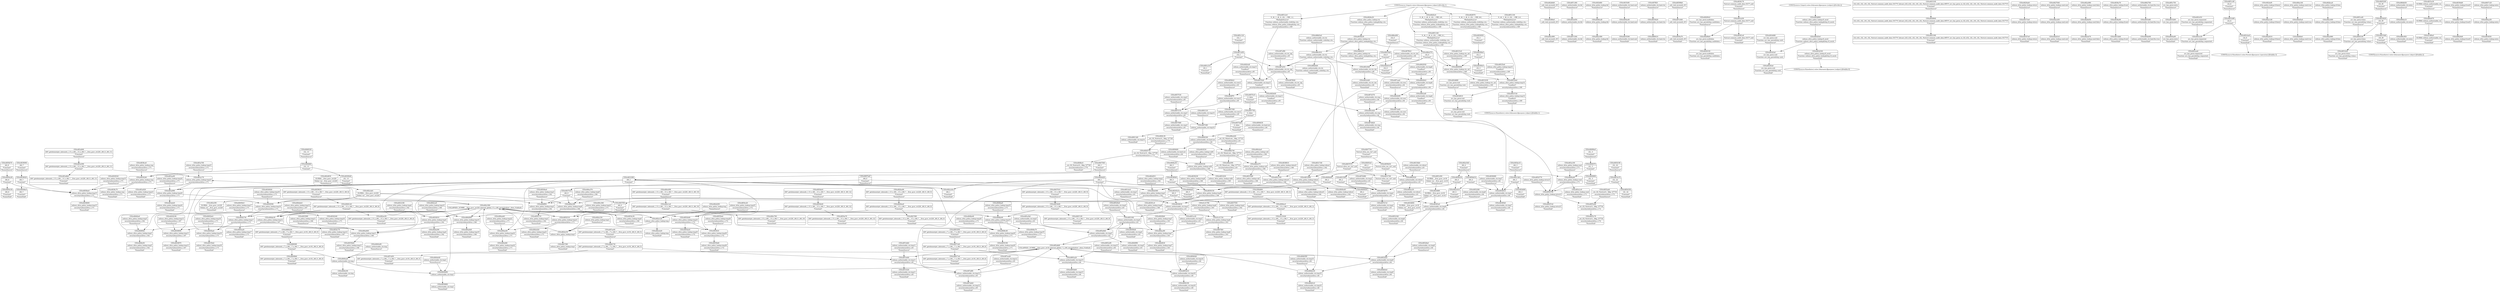 digraph {
	CE0x483a590 [shape=record,shape=Mrecord,label="{CE0x483a590|i64*_getelementptr_inbounds_(_13_x_i64_,_13_x_i64_*___llvm_gcov_ctr220,_i64_0,_i64_11)|*Constant*}"]
	CE0x485c420 [shape=record,shape=Mrecord,label="{CE0x485c420|selinux_authorizable_ctx:cmp|security/selinux/xfrm.c,64}"]
	CE0x482f4b0 [shape=record,shape=Mrecord,label="{CE0x482f4b0|selinux_xfrm_policy_lookup:tmp7|security/selinux/xfrm.c,163|*SummSource*}"]
	CE0x484c360 [shape=record,shape=Mrecord,label="{CE0x484c360|selinux_xfrm_policy_lookup:tmp21|security/selinux/xfrm.c,171|*SummSource*}"]
	CE0x483b5d0 [shape=record,shape=Mrecord,label="{CE0x483b5d0|selinux_xfrm_policy_lookup:tmp16|security/selinux/xfrm.c,171|*SummSink*}"]
	CE0x483d610 [shape=record,shape=Mrecord,label="{CE0x483d610|avc_has_perm:tsid|Function::avc_has_perm&Arg::tsid::}"]
	CE0x487e440 [shape=record,shape=Mrecord,label="{CE0x487e440|selinux_authorizable_ctx:tmp11|security/selinux/xfrm.c,65}"]
	CE0x482c890 [shape=record,shape=Mrecord,label="{CE0x482c890|_call_void_mcount()_#3|*SummSink*}"]
	CE0x4842ce0 [shape=record,shape=Mrecord,label="{CE0x4842ce0|selinux_xfrm_policy_lookup:tmp10|security/selinux/xfrm.c,166|*SummSource*}"]
	CE0x484eeb0 [shape=record,shape=Mrecord,label="{CE0x484eeb0|selinux_xfrm_policy_lookup:tmp22|security/selinux/xfrm.c,171|*SummSource*}"]
	CE0x482e330 [shape=record,shape=Mrecord,label="{CE0x482e330|selinux_xfrm_policy_lookup:tmp1|*SummSource*}"]
	CE0x48359f0 [shape=record,shape=Mrecord,label="{CE0x48359f0|selinux_xfrm_policy_lookup:tmp11|security/selinux/xfrm.c,166|*SummSource*}"]
	CE0x4849450 [shape=record,shape=Mrecord,label="{CE0x4849450|i64_2|*Constant*|*SummSink*}"]
	CE0x483a840 [shape=record,shape=Mrecord,label="{CE0x483a840|i64*_getelementptr_inbounds_(_13_x_i64_,_13_x_i64_*___llvm_gcov_ctr220,_i64_0,_i64_11)|*Constant*|*SummSource*}"]
	CE0x48508c0 [shape=record,shape=Mrecord,label="{CE0x48508c0|i64_7|*Constant*|*SummSink*}"]
	CE0x487c360 [shape=record,shape=Mrecord,label="{CE0x487c360|selinux_authorizable_ctx:bb|*SummSource*}"]
	CE0x482f630 [shape=record,shape=Mrecord,label="{CE0x482f630|selinux_xfrm_policy_lookup:tmp7|security/selinux/xfrm.c,163|*SummSink*}"]
	CE0x48309c0 [shape=record,shape=Mrecord,label="{CE0x48309c0|i32_3|*Constant*|*SummSink*}"]
	CE0x483b170 [shape=record,shape=Mrecord,label="{CE0x483b170|selinux_xfrm_policy_lookup:tmp12|security/selinux/xfrm.c,167|*SummSink*}"]
	CE0x482c990 [shape=record,shape=Mrecord,label="{CE0x482c990|selinux_xfrm_policy_lookup:bb|*SummSink*}"]
	CE0x4836520 [shape=record,shape=Mrecord,label="{CE0x4836520|selinux_xfrm_policy_lookup:tmp15|security/selinux/xfrm.c,171|*SummSource*}"]
	CE0x4826750 [shape=record,shape=Mrecord,label="{CE0x4826750|_ret_i32_%retval.0,_!dbg_!27728|security/selinux/avc.c,775}"]
	CE0x4857df0 [shape=record,shape=Mrecord,label="{CE0x4857df0|selinux_authorizable_ctx:tmp14}"]
	CE0x48317d0 [shape=record,shape=Mrecord,label="{CE0x48317d0|selinux_xfrm_policy_lookup:tobool|security/selinux/xfrm.c,162|*SummSource*}"]
	CE0x48524e0 [shape=record,shape=Mrecord,label="{CE0x48524e0|selinux_authorizable_ctx:tmp9|security/selinux/xfrm.c,64}"]
	CE0x4854c20 [shape=record,shape=Mrecord,label="{CE0x4854c20|selinux_xfrm_policy_lookup:tmp25|security/selinux/xfrm.c,172|*SummSource*}"]
	CE0x487ef10 [shape=record,shape=Mrecord,label="{CE0x487ef10|selinux_authorizable_ctx:ctx_alg|security/selinux/xfrm.c,65}"]
	CE0x4847750 [shape=record,shape=Mrecord,label="{CE0x4847750|%struct.xfrm_sec_ctx*_null|*Constant*|*SummSource*}"]
	CE0x484cbe0 [shape=record,shape=Mrecord,label="{CE0x484cbe0|selinux_xfrm_policy_lookup:call|security/selinux/xfrm.c,166|*SummSource*}"]
	CE0x487c540 [shape=record,shape=Mrecord,label="{CE0x487c540|selinux_authorizable_ctx:bb|*SummSink*}"]
	CE0x484c1e0 [shape=record,shape=Mrecord,label="{CE0x484c1e0|i64*_getelementptr_inbounds_(_13_x_i64_,_13_x_i64_*___llvm_gcov_ctr220,_i64_0,_i64_10)|*Constant*}"]
	CE0x4849890 [shape=record,shape=Mrecord,label="{CE0x4849890|i32_-3|*Constant*|*SummSink*}"]
	CE0x48354f0 [shape=record,shape=Mrecord,label="{CE0x48354f0|selinux_authorizable_ctx:land.end|*SummSource*}"]
	CE0x4849a40 [shape=record,shape=Mrecord,label="{CE0x4849a40|selinux_xfrm_policy_lookup:cond|security/selinux/xfrm.c,171}"]
	CE0x48391c0 [shape=record,shape=Mrecord,label="{CE0x48391c0|selinux_xfrm_policy_lookup:tmp8|security/selinux/xfrm.c,166|*SummSink*}"]
	CE0x487e520 [shape=record,shape=Mrecord,label="{CE0x487e520|selinux_authorizable_ctx:tmp11|security/selinux/xfrm.c,65|*SummSink*}"]
	CE0x48383a0 [shape=record,shape=Mrecord,label="{CE0x48383a0|selinux_authorizable_ctx:tmp8|security/selinux/xfrm.c,64}"]
	CE0x4844d90 [shape=record,shape=Mrecord,label="{CE0x4844d90|selinux_authorizable_ctx:tmp1}"]
	CE0x482e540 [shape=record,shape=Mrecord,label="{CE0x482e540|i64_4|*Constant*|*SummSource*}"]
	CE0x486a500 [shape=record,shape=Mrecord,label="{CE0x486a500|_ret_i32_%land.ext,_!dbg_!27723|security/selinux/xfrm.c,63|*SummSink*}"]
	CE0x4880010 [shape=record,shape=Mrecord,label="{CE0x4880010|selinux_authorizable_ctx:land.rhs|*SummSink*}"]
	CE0x48599b0 [shape=record,shape=Mrecord,label="{CE0x48599b0|_call_void_mcount()_#3|*SummSource*}"]
	CE0x4850190 [shape=record,shape=Mrecord,label="{CE0x4850190|selinux_xfrm_policy_lookup:tmp20|security/selinux/xfrm.c,171|*SummSink*}"]
	CE0x4859330 [shape=record,shape=Mrecord,label="{CE0x4859330|selinux_xfrm_policy_lookup:call4|security/selinux/xfrm.c,169}"]
	CE0x486b5a0 [shape=record,shape=Mrecord,label="{CE0x486b5a0|selinux_authorizable_ctx:ctx|Function::selinux_authorizable_ctx&Arg::ctx::|*SummSource*}"]
	CE0x4851e30 [shape=record,shape=Mrecord,label="{CE0x4851e30|selinux_authorizable_ctx:tmp3|security/selinux/xfrm.c,63|*SummSink*}"]
	CE0x48361e0 [shape=record,shape=Mrecord,label="{CE0x48361e0|%struct.common_audit_data.1017*_null|*Constant*|*SummSink*}"]
	CE0x487af20 [shape=record,shape=Mrecord,label="{CE0x487af20|i64*_getelementptr_inbounds_(_7_x_i64_,_7_x_i64_*___llvm_gcov_ctr16,_i64_0,_i64_5)|*Constant*|*SummSink*}"]
	CE0x483d330 [shape=record,shape=Mrecord,label="{CE0x483d330|selinux_xfrm_policy_lookup:fl_secid|Function::selinux_xfrm_policy_lookup&Arg::fl_secid::|*SummSink*}"]
	CE0x48408b0 [shape=record,shape=Mrecord,label="{CE0x48408b0|i64*_getelementptr_inbounds_(_7_x_i64_,_7_x_i64_*___llvm_gcov_ctr16,_i64_0,_i64_0)|*Constant*|*SummSink*}"]
	CE0x482c560 [shape=record,shape=Mrecord,label="{CE0x482c560|COLLAPSED:_GCMRE___llvm_gcov_ctr220_internal_global_13_x_i64_zeroinitializer:_elem_0:default:}"]
	CE0x484fbc0 [shape=record,shape=Mrecord,label="{CE0x484fbc0|_ret_i32_%retval.0,_!dbg_!27728|security/selinux/avc.c,775|*SummSink*}"]
	CE0x48331f0 [shape=record,shape=Mrecord,label="{CE0x48331f0|i32_(i32,_i32,_i16,_i32,_%struct.common_audit_data.1017*)*_bitcast_(i32_(i32,_i32,_i16,_i32,_%struct.common_audit_data.495*)*_avc_has_perm_to_i32_(i32,_i32,_i16,_i32,_%struct.common_audit_data.1017*)*)|*Constant*|*SummSource*}"]
	CE0x482cb20 [shape=record,shape=Mrecord,label="{CE0x482cb20|selinux_xfrm_policy_lookup:tmp|*SummSink*}"]
	CE0x483e450 [shape=record,shape=Mrecord,label="{CE0x483e450|selinux_authorizable_ctx:bb}"]
	CE0x484fa50 [shape=record,shape=Mrecord,label="{CE0x484fa50|selinux_xfrm_policy_lookup:tmp5|security/selinux/xfrm.c,162|*SummSink*}"]
	CE0x48373e0 [shape=record,shape=Mrecord,label="{CE0x48373e0|selinux_xfrm_policy_lookup:return}"]
	CE0x487f040 [shape=record,shape=Mrecord,label="{CE0x487f040|selinux_authorizable_ctx:ctx_alg|security/selinux/xfrm.c,65|*SummSink*}"]
	CE0x4891310 [shape=record,shape=Mrecord,label="{CE0x4891310|selinux_authorizable_ctx:tmp14|*SummSource*}"]
	CE0x4831630 [shape=record,shape=Mrecord,label="{CE0x4831630|selinux_xfrm_policy_lookup:ctx_sid|security/selinux/xfrm.c,169|*SummSink*}"]
	CE0x48315c0 [shape=record,shape=Mrecord,label="{CE0x48315c0|selinux_xfrm_policy_lookup:ctx_sid|security/selinux/xfrm.c,169|*SummSource*}"]
	CE0x4848ae0 [shape=record,shape=Mrecord,label="{CE0x4848ae0|selinux_xfrm_policy_lookup:tmp19|security/selinux/xfrm.c,171|*SummSource*}"]
	CE0x4853b00 [shape=record,shape=Mrecord,label="{CE0x4853b00|i64*_getelementptr_inbounds_(_13_x_i64_,_13_x_i64_*___llvm_gcov_ctr220,_i64_0,_i64_9)|*Constant*}"]
	CE0x482f2c0 [shape=record,shape=Mrecord,label="{CE0x482f2c0|0:_i8,_1:_i8,_4:_i32,_:_CRE_4,8_|*MultipleSource*|Function::selinux_authorizable_ctx&Arg::ctx::|Function::selinux_xfrm_policy_lookup&Arg::ctx::|security/selinux/xfrm.c,169}"]
	CE0x4827040 [shape=record,shape=Mrecord,label="{CE0x4827040|selinux_xfrm_policy_lookup:cond.end|*SummSource*}"]
	CE0x4851dc0 [shape=record,shape=Mrecord,label="{CE0x4851dc0|selinux_authorizable_ctx:tmp3|security/selinux/xfrm.c,63|*SummSource*}"]
	"CONST[source:1(input),value:2(dynamic)][purpose:{object}][SrcIdx:1]"
	CE0x4845ba0 [shape=record,shape=Mrecord,label="{CE0x4845ba0|selinux_xfrm_policy_lookup:tmp18|security/selinux/xfrm.c,171}"]
	CE0x487b7c0 [shape=record,shape=Mrecord,label="{CE0x487b7c0|selinux_authorizable_ctx:tmp2|security/selinux/xfrm.c,63|*SummSink*}"]
	CE0x487b670 [shape=record,shape=Mrecord,label="{CE0x487b670|selinux_authorizable_ctx:tmp2|security/selinux/xfrm.c,63}"]
	CE0x4826d50 [shape=record,shape=Mrecord,label="{CE0x4826d50|selinux_xfrm_policy_lookup:cond.false}"]
	CE0x485be30 [shape=record,shape=Mrecord,label="{CE0x485be30|i64_4|*Constant*}"]
	CE0x48570f0 [shape=record,shape=Mrecord,label="{CE0x48570f0|selinux_authorizable_ctx:conv2|security/selinux/xfrm.c,65|*SummSink*}"]
	CE0x4833db0 [shape=record,shape=Mrecord,label="{CE0x4833db0|selinux_xfrm_policy_lookup:if.end|*SummSink*}"]
	CE0x484c690 [shape=record,shape=Mrecord,label="{CE0x484c690|i64*_getelementptr_inbounds_(_13_x_i64_,_13_x_i64_*___llvm_gcov_ctr220,_i64_0,_i64_10)|*Constant*|*SummSource*}"]
	CE0x4848320 [shape=record,shape=Mrecord,label="{CE0x4848320|i32_-13|*Constant*|*SummSource*}"]
	CE0x483a100 [shape=record,shape=Mrecord,label="{CE0x483a100|selinux_xfrm_policy_lookup:cond|security/selinux/xfrm.c,171|*SummSource*}"]
	CE0x484a6d0 [shape=record,shape=Mrecord,label="{CE0x484a6d0|selinux_xfrm_policy_lookup:tmp10|security/selinux/xfrm.c,166|*SummSink*}"]
	CE0x48528a0 [shape=record,shape=Mrecord,label="{CE0x48528a0|selinux_authorizable_ctx:tmp9|security/selinux/xfrm.c,64|*SummSource*}"]
	CE0x4853e70 [shape=record,shape=Mrecord,label="{CE0x4853e70|i32_-22|*Constant*}"]
	CE0x4894300 [shape=record,shape=Mrecord,label="{CE0x4894300|selinux_authorizable_ctx:land.ext|security/selinux/xfrm.c,64}"]
	CE0x4831840 [shape=record,shape=Mrecord,label="{CE0x4831840|selinux_xfrm_policy_lookup:tobool|security/selinux/xfrm.c,162}"]
	CE0x4852280 [shape=record,shape=Mrecord,label="{CE0x4852280|selinux_authorizable_ctx:tmp8|security/selinux/xfrm.c,64|*SummSource*}"]
	CE0x4834910 [shape=record,shape=Mrecord,label="{CE0x4834910|selinux_xfrm_policy_lookup:tmp4|security/selinux/xfrm.c,162}"]
	CE0x4855df0 [shape=record,shape=Mrecord,label="{CE0x4855df0|selinux_authorizable_ctx:land.lhs.true}"]
	CE0x4846cd0 [shape=record,shape=Mrecord,label="{CE0x4846cd0|selinux_xfrm_policy_lookup:bb}"]
	CE0x4845dc0 [shape=record,shape=Mrecord,label="{CE0x4845dc0|selinux_xfrm_policy_lookup:tmp18|security/selinux/xfrm.c,171|*SummSource*}"]
	CE0x4844a60 [shape=record,shape=Mrecord,label="{CE0x4844a60|avc_has_perm:entry|*SummSink*}"]
	CE0x4893a90 [shape=record,shape=Mrecord,label="{CE0x4893a90|selinux_authorizable_ctx:tmp15|security/selinux/xfrm.c,64|*SummSource*}"]
	CE0x4836590 [shape=record,shape=Mrecord,label="{CE0x4836590|selinux_xfrm_policy_lookup:tmp16|security/selinux/xfrm.c,171}"]
	CE0x48946f0 [shape=record,shape=Mrecord,label="{CE0x48946f0|selinux_authorizable_ctx:land.ext|security/selinux/xfrm.c,64|*SummSink*}"]
	CE0x482b510 [shape=record,shape=Mrecord,label="{CE0x482b510|i32_0|*Constant*|*SummSink*}"]
	CE0x4894630 [shape=record,shape=Mrecord,label="{CE0x4894630|selinux_authorizable_ctx:land.ext|security/selinux/xfrm.c,64|*SummSource*}"]
	CE0x486c910 [shape=record,shape=Mrecord,label="{CE0x486c910|selinux_authorizable_ctx:ctx|Function::selinux_authorizable_ctx&Arg::ctx::}"]
	"CONST[source:0(mediator),value:0(static)][purpose:{operation}][SnkIdx:3]"
	CE0x4844e00 [shape=record,shape=Mrecord,label="{CE0x4844e00|selinux_authorizable_ctx:tmp1|*SummSource*}"]
	CE0x4857530 [shape=record,shape=Mrecord,label="{CE0x4857530|selinux_authorizable_ctx:cmp3|security/selinux/xfrm.c,65|*SummSource*}"]
	CE0x484a300 [shape=record,shape=Mrecord,label="{CE0x484a300|selinux_xfrm_policy_lookup:tmp9|security/selinux/xfrm.c,166}"]
	CE0x484cb70 [shape=record,shape=Mrecord,label="{CE0x484cb70|selinux_xfrm_policy_lookup:call|security/selinux/xfrm.c,166}"]
	CE0x4844c90 [shape=record,shape=Mrecord,label="{CE0x4844c90|selinux_authorizable_ctx:tmp|*SummSink*}"]
	CE0x482e1d0 [shape=record,shape=Mrecord,label="{CE0x482e1d0|selinux_xfrm_policy_lookup:if.then2}"]
	CE0x4857270 [shape=record,shape=Mrecord,label="{CE0x4857270|selinux_authorizable_ctx:cmp3|security/selinux/xfrm.c,65}"]
	CE0x4826e30 [shape=record,shape=Mrecord,label="{CE0x4826e30|selinux_xfrm_policy_lookup:ctx|Function::selinux_xfrm_policy_lookup&Arg::ctx::|*SummSource*}"]
	CE0x487e8f0 [shape=record,shape=Mrecord,label="{CE0x487e8f0|selinux_authorizable_ctx:tmp12|security/selinux/xfrm.c,65}"]
	CE0x486a420 [shape=record,shape=Mrecord,label="{CE0x486a420|_ret_i32_%land.ext,_!dbg_!27723|security/selinux/xfrm.c,63|*SummSource*}"]
	CE0x482d200 [shape=record,shape=Mrecord,label="{CE0x482d200|selinux_xfrm_policy_lookup:tmp|*SummSource*}"]
	CE0x4847c50 [shape=record,shape=Mrecord,label="{CE0x4847c50|i64*_getelementptr_inbounds_(_13_x_i64_,_13_x_i64_*___llvm_gcov_ctr220,_i64_0,_i64_9)|*Constant*|*SummSink*}"]
	CE0x482c610 [shape=record,shape=Mrecord,label="{CE0x482c610|i64_4|*Constant*|*SummSink*}"]
	CE0x485d800 [shape=record,shape=Mrecord,label="{CE0x485d800|selinux_xfrm_policy_lookup:fl_secid|Function::selinux_xfrm_policy_lookup&Arg::fl_secid::|*SummSource*}"]
	CE0x4859890 [shape=record,shape=Mrecord,label="{CE0x4859890|selinux_authorizable_ctx:tmp1|*SummSink*}"]
	CE0x4831090 [shape=record,shape=Mrecord,label="{CE0x4831090|i64_1|*Constant*}"]
	CE0x48539a0 [shape=record,shape=Mrecord,label="{CE0x48539a0|selinux_xfrm_policy_lookup:tmp18|security/selinux/xfrm.c,171|*SummSink*}"]
	CE0x483a990 [shape=record,shape=Mrecord,label="{CE0x483a990|selinux_xfrm_policy_lookup:tmp24|security/selinux/xfrm.c,171}"]
	CE0x48357e0 [shape=record,shape=Mrecord,label="{CE0x48357e0|selinux_xfrm_policy_lookup:return|*SummSink*}"]
	CE0x4852340 [shape=record,shape=Mrecord,label="{CE0x4852340|selinux_authorizable_ctx:tmp8|security/selinux/xfrm.c,64|*SummSink*}"]
	CE0x483f640 [shape=record,shape=Mrecord,label="{CE0x483f640|i32_(i32,_i32,_i16,_i32,_%struct.common_audit_data.1017*)*_bitcast_(i32_(i32,_i32,_i16,_i32,_%struct.common_audit_data.495*)*_avc_has_perm_to_i32_(i32,_i32,_i16,_i32,_%struct.common_audit_data.1017*)*)|*Constant*}"]
	CE0x484b5c0 [shape=record,shape=Mrecord,label="{CE0x484b5c0|selinux_authorizable_ctx:tmp10|security/selinux/xfrm.c,64|*SummSink*}"]
	CE0x487d370 [shape=record,shape=Mrecord,label="{CE0x487d370|selinux_authorizable_ctx:cmp|security/selinux/xfrm.c,64|*SummSource*}"]
	"CONST[source:0(mediator),value:2(dynamic)][purpose:{subject}][SnkIdx:0]"
	CE0x4837550 [shape=record,shape=Mrecord,label="{CE0x4837550|selinux_xfrm_policy_lookup:tmp2|security/selinux/xfrm.c,162|*SummSink*}"]
	CE0x4862760 [shape=record,shape=Mrecord,label="{CE0x4862760|selinux_authorizable_ctx:land.lhs.true|*SummSource*}"]
	CE0x4859b50 [shape=record,shape=Mrecord,label="{CE0x4859b50|%struct.xfrm_sec_ctx*_null|*Constant*}"]
	CE0x487c040 [shape=record,shape=Mrecord,label="{CE0x487c040|_call_void_mcount()_#3}"]
	CE0x4855c70 [shape=record,shape=Mrecord,label="{CE0x4855c70|_ret_i32_%retval.0,_!dbg_!27734|security/selinux/xfrm.c,172|*SummSink*}"]
	CE0x4847f50 [shape=record,shape=Mrecord,label="{CE0x4847f50|i64_0|*Constant*|*SummSink*}"]
	CE0x483bf00 [shape=record,shape=Mrecord,label="{CE0x483bf00|i64_3|*Constant*|*SummSink*}"]
	CE0x4850b70 [shape=record,shape=Mrecord,label="{CE0x4850b70|i64_8|*Constant*|*SummSource*}"]
	CE0x487ef80 [shape=record,shape=Mrecord,label="{CE0x487ef80|selinux_authorizable_ctx:ctx_alg|security/selinux/xfrm.c,65|*SummSource*}"]
	CE0x4850a30 [shape=record,shape=Mrecord,label="{CE0x4850a30|i64_8|*Constant*}"]
	CE0x4851c00 [shape=record,shape=Mrecord,label="{CE0x4851c00|i32_8|*Constant*|*SummSource*}"]
	CE0x4834c50 [shape=record,shape=Mrecord,label="{CE0x4834c50|selinux_xfrm_policy_lookup:tmp9|security/selinux/xfrm.c,166|*SummSink*}"]
	CE0x4857b10 [shape=record,shape=Mrecord,label="{CE0x4857b10|i1_false|*Constant*|*SummSource*}"]
	CE0x482ee50 [shape=record,shape=Mrecord,label="{CE0x482ee50|i64*_getelementptr_inbounds_(_13_x_i64_,_13_x_i64_*___llvm_gcov_ctr220,_i64_0,_i64_6)|*Constant*|*SummSink*}"]
	CE0x48324b0 [shape=record,shape=Mrecord,label="{CE0x48324b0|avc_has_perm:tsid|Function::avc_has_perm&Arg::tsid::|*SummSink*}"]
	CE0x4891600 [shape=record,shape=Mrecord,label="{CE0x4891600|i64*_getelementptr_inbounds_(_7_x_i64_,_7_x_i64_*___llvm_gcov_ctr16,_i64_0,_i64_6)|*Constant*|*SummSource*}"]
	CE0x484a140 [shape=record,shape=Mrecord,label="{CE0x484a140|selinux_xfrm_policy_lookup:cond.true|*SummSource*}"]
	CE0x48334b0 [shape=record,shape=Mrecord,label="{CE0x48334b0|selinux_authorizable_ctx:tobool|security/selinux/xfrm.c,63|*SummSource*}"]
	CE0x48375c0 [shape=record,shape=Mrecord,label="{CE0x48375c0|i64_0|*Constant*}"]
	CE0x4838940 [shape=record,shape=Mrecord,label="{CE0x4838940|i64_5|*Constant*}"]
	CE0x4839090 [shape=record,shape=Mrecord,label="{CE0x4839090|i64_7|*Constant*|*SummSource*}"]
	CE0x48319d0 [shape=record,shape=Mrecord,label="{CE0x48319d0|selinux_xfrm_policy_lookup:call|security/selinux/xfrm.c,166|*SummSink*}"]
	CE0x483cea0 [shape=record,shape=Mrecord,label="{CE0x483cea0|avc_has_perm:requested|Function::avc_has_perm&Arg::requested::|*SummSink*}"]
	CE0x482e120 [shape=record,shape=Mrecord,label="{CE0x482e120|selinux_xfrm_policy_lookup:tmp}"]
	CE0x485c750 [shape=record,shape=Mrecord,label="{CE0x485c750|avc_has_perm:entry|*SummSource*}"]
	CE0x4835590 [shape=record,shape=Mrecord,label="{CE0x4835590|selinux_authorizable_ctx:land.end|*SummSink*}"]
	CE0x484a840 [shape=record,shape=Mrecord,label="{CE0x484a840|selinux_xfrm_policy_lookup:tmp11|security/selinux/xfrm.c,166}"]
	CE0x482fe00 [shape=record,shape=Mrecord,label="{CE0x482fe00|selinux_authorizable_ctx:tmp13|*LoadInst*|security/selinux/xfrm.c,65|*SummSink*}"]
	CE0x5c31620 [shape=record,shape=Mrecord,label="{CE0x5c31620|i64*_getelementptr_inbounds_(_13_x_i64_,_13_x_i64_*___llvm_gcov_ctr220,_i64_0,_i64_3)|*Constant*|*SummSink*}"]
	CE0x485b610 [shape=record,shape=Mrecord,label="{CE0x485b610|i64_4|*Constant*}"]
	CE0x484fd60 [shape=record,shape=Mrecord,label="{CE0x484fd60|i32_-13|*Constant*}"]
	CE0x4839020 [shape=record,shape=Mrecord,label="{CE0x4839020|i64_7|*Constant*}"]
	CE0x4854350 [shape=record,shape=Mrecord,label="{CE0x4854350|i32_-22|*Constant*|*SummSink*}"]
	CE0x482fcd0 [shape=record,shape=Mrecord,label="{CE0x482fcd0|selinux_authorizable_ctx:tmp13|*LoadInst*|security/selinux/xfrm.c,65|*SummSource*}"]
	CE0x482bca0 [shape=record,shape=Mrecord,label="{CE0x482bca0|selinux_xfrm_policy_lookup:if.then|*SummSource*}"]
	CE0x482d6d0 [shape=record,shape=Mrecord,label="{CE0x482d6d0|_call_void_mcount()_#3|*SummSource*}"]
	CE0x4835bb0 [shape=record,shape=Mrecord,label="{CE0x4835bb0|selinux_xfrm_policy_lookup:tmp11|security/selinux/xfrm.c,166|*SummSink*}"]
	CE0x4845330 [shape=record,shape=Mrecord,label="{CE0x4845330|avc_has_perm:tclass|Function::avc_has_perm&Arg::tclass::}"]
	CE0x4853720 [shape=record,shape=Mrecord,label="{CE0x4853720|selinux_xfrm_policy_lookup:tmp14|*LoadInst*|security/selinux/xfrm.c,169|*SummSink*}"]
	CE0x483cbe0 [shape=record,shape=Mrecord,label="{CE0x483cbe0|i32_8|*Constant*|*SummSink*}"]
	CE0x4838a90 [shape=record,shape=Mrecord,label="{CE0x4838a90|selinux_xfrm_policy_lookup:if.end}"]
	CE0x485c120 [shape=record,shape=Mrecord,label="{CE0x485c120|i32_1|*Constant*|*SummSource*}"]
	CE0x4893b00 [shape=record,shape=Mrecord,label="{CE0x4893b00|selinux_authorizable_ctx:tmp15|security/selinux/xfrm.c,64|*SummSink*}"]
	CE0x485bc60 [shape=record,shape=Mrecord,label="{CE0x485bc60|selinux_authorizable_ctx:land.end}"]
	CE0x4847910 [shape=record,shape=Mrecord,label="{CE0x4847910|i64*_getelementptr_inbounds_(_13_x_i64_,_13_x_i64_*___llvm_gcov_ctr220,_i64_0,_i64_9)|*Constant*|*SummSource*}"]
	CE0x484b500 [shape=record,shape=Mrecord,label="{CE0x484b500|selinux_authorizable_ctx:tmp10|security/selinux/xfrm.c,64|*SummSource*}"]
	CE0x487caa0 [shape=record,shape=Mrecord,label="{CE0x487caa0|selinux_authorizable_ctx:conv|security/selinux/xfrm.c,64|*SummSource*}"]
	CE0x4835620 [shape=record,shape=Mrecord,label="{CE0x4835620|selinux_authorizable_ctx:land.rhs}"]
	CE0x4850710 [shape=record,shape=Mrecord,label="{CE0x4850710|selinux_xfrm_policy_lookup:tmp3|security/selinux/xfrm.c,162|*SummSink*}"]
	CE0x48917a0 [shape=record,shape=Mrecord,label="{CE0x48917a0|i64*_getelementptr_inbounds_(_7_x_i64_,_7_x_i64_*___llvm_gcov_ctr16,_i64_0,_i64_6)|*Constant*|*SummSink*}"]
	CE0x4851d50 [shape=record,shape=Mrecord,label="{CE0x4851d50|GLOBAL:__llvm_gcov_ctr16|Global_var:__llvm_gcov_ctr16|*SummSource*}"]
	CE0x4838000 [shape=record,shape=Mrecord,label="{CE0x4838000|selinux_xfrm_policy_lookup:tmp13|security/selinux/xfrm.c,167}"]
	CE0x48268e0 [shape=record,shape=Mrecord,label="{CE0x48268e0|avc_has_perm:auditdata|Function::avc_has_perm&Arg::auditdata::}"]
	CE0x484efd0 [shape=record,shape=Mrecord,label="{CE0x484efd0|selinux_xfrm_policy_lookup:tmp22|security/selinux/xfrm.c,171|*SummSink*}"]
	CE0x487d620 [shape=record,shape=Mrecord,label="{CE0x487d620|selinux_authorizable_ctx:cmp|security/selinux/xfrm.c,64|*SummSink*}"]
	CE0x483be10 [shape=record,shape=Mrecord,label="{CE0x483be10|i64_3|*Constant*|*SummSource*}"]
	CE0x4855a40 [shape=record,shape=Mrecord,label="{CE0x4855a40|_ret_i32_%retval.0,_!dbg_!27734|security/selinux/xfrm.c,172}"]
	CE0x483aa00 [shape=record,shape=Mrecord,label="{CE0x483aa00|selinux_xfrm_policy_lookup:tmp24|security/selinux/xfrm.c,171|*SummSource*}"]
	CE0x486da10 [shape=record,shape=Mrecord,label="{CE0x486da10|selinux_authorizable_ctx:entry}"]
	CE0x483d680 [shape=record,shape=Mrecord,label="{CE0x483d680|avc_has_perm:tsid|Function::avc_has_perm&Arg::tsid::|*SummSource*}"]
	CE0x4838ce0 [shape=record,shape=Mrecord,label="{CE0x4838ce0|selinux_xfrm_policy_lookup:cmp|security/selinux/xfrm.c,171|*SummSource*}"]
	CE0x48270f0 [shape=record,shape=Mrecord,label="{CE0x48270f0|selinux_xfrm_policy_lookup:tmp1|*SummSink*}"]
	"CONST[source:0(mediator),value:2(dynamic)][purpose:{object}][SnkIdx:2]"
	CE0x482cde0 [shape=record,shape=Mrecord,label="{CE0x482cde0|GLOBAL:__llvm_gcov_ctr220|Global_var:__llvm_gcov_ctr220}"]
	CE0x4893d10 [shape=record,shape=Mrecord,label="{CE0x4893d10|selinux_authorizable_ctx:tmp16|security/selinux/xfrm.c,64}"]
	CE0x4836170 [shape=record,shape=Mrecord,label="{CE0x4836170|%struct.common_audit_data.1017*_null|*Constant*|*SummSource*}"]
	CE0x4854dc0 [shape=record,shape=Mrecord,label="{CE0x4854dc0|i64*_getelementptr_inbounds_(_13_x_i64_,_13_x_i64_*___llvm_gcov_ctr220,_i64_0,_i64_12)|*Constant*|*SummSource*}"]
	CE0x4846fe0 [shape=record,shape=Mrecord,label="{CE0x4846fe0|selinux_xfrm_policy_lookup:cond.true|*SummSink*}"]
	CE0x483d5a0 [shape=record,shape=Mrecord,label="{CE0x483d5a0|avc_has_perm:ssid|Function::avc_has_perm&Arg::ssid::|*SummSink*}"]
	CE0x4867fb0 [shape=record,shape=Mrecord,label="{CE0x4867fb0|selinux_xfrm_policy_lookup:tmp6|security/selinux/xfrm.c,163|*SummSink*}"]
	CE0x485bb90 [shape=record,shape=Mrecord,label="{CE0x485bb90|selinux_authorizable_ctx:land.lhs.true|*SummSink*}"]
	CE0x4880220 [shape=record,shape=Mrecord,label="{CE0x4880220|i64*_getelementptr_inbounds_(_7_x_i64_,_7_x_i64_*___llvm_gcov_ctr16,_i64_0,_i64_0)|*Constant*|*SummSource*}"]
	CE0x5c31720 [shape=record,shape=Mrecord,label="{CE0x5c31720|selinux_xfrm_policy_lookup:tmp6|security/selinux/xfrm.c,163}"]
	CE0x483a920 [shape=record,shape=Mrecord,label="{CE0x483a920|selinux_xfrm_policy_lookup:tmp23|security/selinux/xfrm.c,171|*SummSink*}"]
	CE0x4856fc0 [shape=record,shape=Mrecord,label="{CE0x4856fc0|selinux_authorizable_ctx:conv2|security/selinux/xfrm.c,65|*SummSource*}"]
	CE0x4854fc0 [shape=record,shape=Mrecord,label="{CE0x4854fc0|selinux_xfrm_policy_lookup:tmp26|security/selinux/xfrm.c,172}"]
	CE0x4859a70 [shape=record,shape=Mrecord,label="{CE0x4859a70|_call_void_mcount()_#3|*SummSink*}"]
	CE0x483d480 [shape=record,shape=Mrecord,label="{CE0x483d480|avc_has_perm:ssid|Function::avc_has_perm&Arg::ssid::|*SummSource*}"]
	CE0x48428c0 [shape=record,shape=Mrecord,label="{CE0x48428c0|selinux_authorizable_ctx:tmp6|*LoadInst*|security/selinux/xfrm.c,64}"]
	CE0x4847ee0 [shape=record,shape=Mrecord,label="{CE0x4847ee0|i64_0|*Constant*|*SummSource*}"]
	CE0x48346f0 [shape=record,shape=Mrecord,label="{CE0x48346f0|GLOBAL:__llvm_gcov_ctr16|Global_var:__llvm_gcov_ctr16}"]
	CE0x48308e0 [shape=record,shape=Mrecord,label="{CE0x48308e0|i32_3|*Constant*}"]
	CE0x5d64210 [shape=record,shape=Mrecord,label="{CE0x5d64210|selinux_xfrm_policy_lookup:ctx|Function::selinux_xfrm_policy_lookup&Arg::ctx::|*SummSink*}"]
	CE0x484ddc0 [shape=record,shape=Mrecord,label="{CE0x484ddc0|selinux_xfrm_policy_lookup:tmp12|security/selinux/xfrm.c,167|*SummSource*}"]
	CE0x4831760 [shape=record,shape=Mrecord,label="{CE0x4831760|%struct.xfrm_sec_ctx*_null|*Constant*|*SummSink*}"]
	CE0x483cf10 [shape=record,shape=Mrecord,label="{CE0x483cf10|avc_has_perm:requested|Function::avc_has_perm&Arg::requested::|*SummSource*}"]
	CE0x487ff20 [shape=record,shape=Mrecord,label="{CE0x487ff20|selinux_authorizable_ctx:land.rhs|*SummSource*}"]
	CE0x4836a70 [shape=record,shape=Mrecord,label="{CE0x4836a70|selinux_xfrm_policy_lookup:if.end|*SummSource*}"]
	CE0x482eb70 [shape=record,shape=Mrecord,label="{CE0x482eb70|selinux_xfrm_policy_lookup:cond.false|*SummSink*}"]
	CE0x48345c0 [shape=record,shape=Mrecord,label="{CE0x48345c0|i64_0|*Constant*}"]
	CE0x484f920 [shape=record,shape=Mrecord,label="{CE0x484f920|selinux_xfrm_policy_lookup:tmp5|security/selinux/xfrm.c,162}"]
	CE0x48913d0 [shape=record,shape=Mrecord,label="{CE0x48913d0|selinux_authorizable_ctx:tmp14|*SummSink*}"]
	CE0x4845200 [shape=record,shape=Mrecord,label="{CE0x4845200|i16_39|*Constant*|*SummSource*}"]
	CE0x485a3b0 [shape=record,shape=Mrecord,label="{CE0x485a3b0|selinux_authorizable_ctx:tmp5|security/selinux/xfrm.c,63|*SummSource*}"]
	CE0x4838c70 [shape=record,shape=Mrecord,label="{CE0x4838c70|selinux_xfrm_policy_lookup:cmp|security/selinux/xfrm.c,171|*SummSink*}"]
	CE0x482c400 [shape=record,shape=Mrecord,label="{CE0x482c400|selinux_xfrm_policy_lookup:if.then}"]
	CE0x483a170 [shape=record,shape=Mrecord,label="{CE0x483a170|selinux_xfrm_policy_lookup:tmp23|security/selinux/xfrm.c,171}"]
	CE0x4834800 [shape=record,shape=Mrecord,label="{CE0x4834800|GLOBAL:__llvm_gcov_ctr16|Global_var:__llvm_gcov_ctr16|*SummSink*}"]
	CE0x48520e0 [shape=record,shape=Mrecord,label="{CE0x48520e0|selinux_authorizable_ctx:tmp4|security/selinux/xfrm.c,63|*SummSource*}"]
	CE0x4833a30 [shape=record,shape=Mrecord,label="{CE0x4833a30|GLOBAL:selinux_authorizable_ctx|*Constant*|*SummSource*}"]
	CE0x4894190 [shape=record,shape=Mrecord,label="{CE0x4894190|selinux_authorizable_ctx:tmp16|security/selinux/xfrm.c,64|*SummSink*}"]
	CE0x485a0b0 [shape=record,shape=Mrecord,label="{CE0x485a0b0|selinux_authorizable_ctx:tmp5|security/selinux/xfrm.c,63}"]
	CE0x4827590 [shape=record,shape=Mrecord,label="{CE0x4827590|selinux_xfrm_policy_lookup:if.end3}"]
	CE0x486a490 [shape=record,shape=Mrecord,label="{CE0x486a490|i32_0|*Constant*|*SummSource*}"]
	CE0x48519d0 [shape=record,shape=Mrecord,label="{CE0x48519d0|i16_39|*Constant*|*SummSink*}"]
	CE0x483a8b0 [shape=record,shape=Mrecord,label="{CE0x483a8b0|i64*_getelementptr_inbounds_(_13_x_i64_,_13_x_i64_*___llvm_gcov_ctr220,_i64_0,_i64_11)|*Constant*|*SummSink*}"]
	CE0x487cd50 [shape=record,shape=Mrecord,label="{CE0x487cd50|i32_1|*Constant*}"]
	CE0x4839150 [shape=record,shape=Mrecord,label="{CE0x4839150|selinux_xfrm_policy_lookup:tmp8|security/selinux/xfrm.c,166}"]
	CE0x482daf0 [shape=record,shape=Mrecord,label="{CE0x482daf0|selinux_xfrm_policy_lookup:if.then2|*SummSource*}"]
	CE0x4851b20 [shape=record,shape=Mrecord,label="{CE0x4851b20|avc_has_perm:tclass|Function::avc_has_perm&Arg::tclass::|*SummSink*}"]
	CE0x4850310 [shape=record,shape=Mrecord,label="{CE0x4850310|selinux_xfrm_policy_lookup:tmp21|security/selinux/xfrm.c,171}"]
	CE0x48626d0 [shape=record,shape=Mrecord,label="{CE0x48626d0|selinux_xfrm_policy_lookup:if.end3|*SummSink*}"]
	CE0x4894040 [shape=record,shape=Mrecord,label="{CE0x4894040|selinux_authorizable_ctx:tmp16|security/selinux/xfrm.c,64|*SummSource*}"]
	CE0x485c3b0 [shape=record,shape=Mrecord,label="{CE0x485c3b0|i64_3|*Constant*}"]
	CE0x4836330 [shape=record,shape=Mrecord,label="{CE0x4836330|avc_has_perm:auditdata|Function::avc_has_perm&Arg::auditdata::|*SummSink*}"]
	CE0x484ff50 [shape=record,shape=Mrecord,label="{CE0x484ff50|selinux_xfrm_policy_lookup:tmp3|security/selinux/xfrm.c,162}"]
	CE0x4844d20 [shape=record,shape=Mrecord,label="{CE0x4844d20|i64_1|*Constant*}"]
	CE0x483b730 [shape=record,shape=Mrecord,label="{CE0x483b730|selinux_xfrm_policy_lookup:tmp17|security/selinux/xfrm.c,171}"]
	CE0x482ba90 [shape=record,shape=Mrecord,label="{CE0x482ba90|i64*_getelementptr_inbounds_(_13_x_i64_,_13_x_i64_*___llvm_gcov_ctr220,_i64_0,_i64_0)|*Constant*|*SummSource*}"]
	CE0x487e4b0 [shape=record,shape=Mrecord,label="{CE0x487e4b0|selinux_authorizable_ctx:tmp11|security/selinux/xfrm.c,65|*SummSource*}"]
	CE0x48410b0 [shape=record,shape=Mrecord,label="{CE0x48410b0|i32_0|*Constant*}"]
	CE0x487b980 [shape=record,shape=Mrecord,label="{CE0x487b980|selinux_authorizable_ctx:tmp2|security/selinux/xfrm.c,63|*SummSource*}"]
	CE0x4830f30 [shape=record,shape=Mrecord,label="{CE0x4830f30|selinux_xfrm_policy_lookup:entry|*SummSink*}"]
	CE0x482a080 [shape=record,shape=Mrecord,label="{CE0x482a080|selinux_xfrm_policy_lookup:cond.false|*SummSource*}"]
	CE0x48547e0 [shape=record,shape=Mrecord,label="{CE0x48547e0|selinux_xfrm_policy_lookup:retval.0|*SummSink*}"]
	CE0x48496a0 [shape=record,shape=Mrecord,label="{CE0x48496a0|i32_-3|*Constant*|*SummSource*}"]
	CE0x482bf60 [shape=record,shape=Mrecord,label="{CE0x482bf60|selinux_xfrm_policy_lookup:bb|*SummSource*}"]
	CE0x482d410 [shape=record,shape=Mrecord,label="{CE0x482d410|selinux_xfrm_policy_lookup:if.then2|*SummSink*}"]
	CE0x487ac60 [shape=record,shape=Mrecord,label="{CE0x487ac60|i64*_getelementptr_inbounds_(_7_x_i64_,_7_x_i64_*___llvm_gcov_ctr16,_i64_0,_i64_5)|*Constant*|*SummSource*}"]
	CE0x4853430 [shape=record,shape=Mrecord,label="{CE0x4853430|selinux_xfrm_policy_lookup:call4|security/selinux/xfrm.c,169|*SummSink*}"]
	CE0x48544d0 [shape=record,shape=Mrecord,label="{CE0x48544d0|selinux_xfrm_policy_lookup:tmp25|security/selinux/xfrm.c,172}"]
	CE0x4857680 [shape=record,shape=Mrecord,label="{CE0x4857680|selinux_authorizable_ctx:cmp3|security/selinux/xfrm.c,65|*SummSink*}"]
	CE0x48590d0 [shape=record,shape=Mrecord,label="{CE0x48590d0|selinux_authorizable_ctx:tmp4|security/selinux/xfrm.c,63|*SummSink*}"]
	"CONST[source:0(mediator),value:2(dynamic)][purpose:{object}][SnkIdx:1]"
	CE0x48388d0 [shape=record,shape=Mrecord,label="{CE0x48388d0|selinux_xfrm_policy_lookup:tobool1|security/selinux/xfrm.c,166|*SummSink*}"]
	CE0x4842af0 [shape=record,shape=Mrecord,label="{CE0x4842af0|selinux_authorizable_ctx:tmp6|*LoadInst*|security/selinux/xfrm.c,64|*SummSink*}"]
	CE0x48269c0 [shape=record,shape=Mrecord,label="{CE0x48269c0|avc_has_perm:auditdata|Function::avc_has_perm&Arg::auditdata::|*SummSource*}"]
	CE0x482d830 [shape=record,shape=Mrecord,label="{CE0x482d830|GLOBAL:__llvm_gcov_ctr220|Global_var:__llvm_gcov_ctr220|*SummSource*}"]
	CE0x4833260 [shape=record,shape=Mrecord,label="{CE0x4833260|avc_has_perm:entry}"]
	CE0x4847670 [shape=record,shape=Mrecord,label="{CE0x4847670|%struct.xfrm_sec_ctx*_null|*Constant*}"]
	CE0x483ce30 [shape=record,shape=Mrecord,label="{CE0x483ce30|avc_has_perm:requested|Function::avc_has_perm&Arg::requested::}"]
	CE0x484d5a0 [shape=record,shape=Mrecord,label="{CE0x484d5a0|selinux_xfrm_policy_lookup:cond.true}"]
	CE0x484a370 [shape=record,shape=Mrecord,label="{CE0x484a370|selinux_xfrm_policy_lookup:tmp9|security/selinux/xfrm.c,166|*SummSource*}"]
	CE0x4848a00 [shape=record,shape=Mrecord,label="{CE0x4848a00|selinux_xfrm_policy_lookup:tmp19|security/selinux/xfrm.c,171}"]
	CE0x4842930 [shape=record,shape=Mrecord,label="{CE0x4842930|selinux_authorizable_ctx:tmp6|*LoadInst*|security/selinux/xfrm.c,64|*SummSource*}"]
	CE0x482f070 [shape=record,shape=Mrecord,label="{CE0x482f070|0:_i8,_1:_i8,_4:_i32,_:_CRE_8,8_|*MultipleSource*|Function::selinux_authorizable_ctx&Arg::ctx::|Function::selinux_xfrm_policy_lookup&Arg::ctx::|security/selinux/xfrm.c,169}"]
	CE0x487ebb0 [shape=record,shape=Mrecord,label="{CE0x487ebb0|selinux_authorizable_ctx:tmp12|security/selinux/xfrm.c,65|*SummSink*}"]
	CE0x4846bb0 [shape=record,shape=Mrecord,label="{CE0x4846bb0|i64_5|*Constant*|*SummSink*}"]
	CE0x485a8d0 [shape=record,shape=Mrecord,label="{CE0x485a8d0|COLLAPSED:_GCMRE___llvm_gcov_ctr16_internal_global_7_x_i64_zeroinitializer:_elem_0:default:}"]
	CE0x48800f0 [shape=record,shape=Mrecord,label="{CE0x48800f0|i64*_getelementptr_inbounds_(_7_x_i64_,_7_x_i64_*___llvm_gcov_ctr16,_i64_0,_i64_0)|*Constant*}"]
	CE0x484f470 [shape=record,shape=Mrecord,label="{CE0x484f470|i32_-3|*Constant*}"]
	CE0x4850be0 [shape=record,shape=Mrecord,label="{CE0x4850be0|selinux_xfrm_policy_lookup:tmp15|security/selinux/xfrm.c,171}"]
	CE0x4848a70 [shape=record,shape=Mrecord,label="{CE0x4848a70|selinux_xfrm_policy_lookup:tmp19|security/selinux/xfrm.c,171|*SummSink*}"]
	CE0x4857cb0 [shape=record,shape=Mrecord,label="{CE0x4857cb0|i64*_getelementptr_inbounds_(_7_x_i64_,_7_x_i64_*___llvm_gcov_ctr16,_i64_0,_i64_6)|*Constant*}"]
	CE0x48389e0 [shape=record,shape=Mrecord,label="{CE0x48389e0|_call_void_mcount()_#3}"]
	CE0x487ea40 [shape=record,shape=Mrecord,label="{CE0x487ea40|selinux_authorizable_ctx:tmp12|security/selinux/xfrm.c,65|*SummSource*}"]
	CE0x4854770 [shape=record,shape=Mrecord,label="{CE0x4854770|selinux_xfrm_policy_lookup:retval.0|*SummSource*}"]
	CE0x4830240 [shape=record,shape=Mrecord,label="{CE0x4830240|selinux_xfrm_policy_lookup:cmp|security/selinux/xfrm.c,171}"]
	CE0x4854190 [shape=record,shape=Mrecord,label="{CE0x4854190|i32_-22|*Constant*|*SummSource*}"]
	CE0x486b740 [shape=record,shape=Mrecord,label="{CE0x486b740|_ret_i32_%land.ext,_!dbg_!27723|security/selinux/xfrm.c,63}"]
	CE0x4849090 [shape=record,shape=Mrecord,label="{CE0x4849090|selinux_xfrm_policy_lookup:ctx_sid|security/selinux/xfrm.c,169}"]
	CE0x486b6d0 [shape=record,shape=Mrecord,label="{CE0x486b6d0|selinux_authorizable_ctx:ctx|Function::selinux_authorizable_ctx&Arg::ctx::|*SummSink*}"]
	CE0x487f1b0 [shape=record,shape=Mrecord,label="{CE0x487f1b0|selinux_authorizable_ctx:tmp13|*LoadInst*|security/selinux/xfrm.c,65}"]
	CE0x4839dd0 [shape=record,shape=Mrecord,label="{CE0x4839dd0|selinux_xfrm_policy_lookup:if.end3|*SummSource*}"]
	CE0x4838410 [shape=record,shape=Mrecord,label="{CE0x4838410|selinux_authorizable_ctx:tmp7|security/selinux/xfrm.c,64}"]
	CE0x482a3e0 [shape=record,shape=Mrecord,label="{CE0x482a3e0|i64_1|*Constant*|*SummSink*}"]
	CE0x4838190 [shape=record,shape=Mrecord,label="{CE0x4838190|selinux_xfrm_policy_lookup:tmp13|security/selinux/xfrm.c,167|*SummSource*}"]
	CE0x4854e70 [shape=record,shape=Mrecord,label="{CE0x4854e70|i64*_getelementptr_inbounds_(_13_x_i64_,_13_x_i64_*___llvm_gcov_ctr220,_i64_0,_i64_12)|*Constant*|*SummSink*}"]
	CE0x482b290 [shape=record,shape=Mrecord,label="{CE0x482b290|selinux_xfrm_policy_lookup:tmp4|security/selinux/xfrm.c,162|*SummSink*}"]
	CE0x484e670 [shape=record,shape=Mrecord,label="{CE0x484e670|GLOBAL:selinux_authorizable_ctx|*Constant*}"]
	CE0x4839230 [shape=record,shape=Mrecord,label="{CE0x4839230|selinux_xfrm_policy_lookup:tmp8|security/selinux/xfrm.c,166|*SummSource*}"]
	CE0x48550e0 [shape=record,shape=Mrecord,label="{CE0x48550e0|selinux_xfrm_policy_lookup:tmp26|security/selinux/xfrm.c,172|*SummSource*}"]
	CE0x4840a20 [shape=record,shape=Mrecord,label="{CE0x4840a20|selinux_authorizable_ctx:tmp}"]
	CE0x482ff70 [shape=record,shape=Mrecord,label="{CE0x482ff70|selinux_authorizable_ctx:conv2|security/selinux/xfrm.c,65}"]
	CE0x484de30 [shape=record,shape=Mrecord,label="{CE0x484de30|selinux_xfrm_policy_lookup:tmp12|security/selinux/xfrm.c,167}"]
	CE0x484ea30 [shape=record,shape=Mrecord,label="{CE0x484ea30|selinux_authorizable_ctx:tobool|security/selinux/xfrm.c,63|*SummSink*}"]
	CE0x484aa50 [shape=record,shape=Mrecord,label="{CE0x484aa50|selinux_xfrm_policy_lookup:entry}"]
	CE0x4838810 [shape=record,shape=Mrecord,label="{CE0x4838810|selinux_xfrm_policy_lookup:tobool1|security/selinux/xfrm.c,166|*SummSource*}"]
	CE0x48385b0 [shape=record,shape=Mrecord,label="{CE0x48385b0|selinux_authorizable_ctx:tmp7|security/selinux/xfrm.c,64|*SummSink*}"]
	CE0x48506a0 [shape=record,shape=Mrecord,label="{CE0x48506a0|selinux_xfrm_policy_lookup:tmp3|security/selinux/xfrm.c,162|*SummSource*}"]
	CE0x4830870 [shape=record,shape=Mrecord,label="{CE0x4830870|selinux_xfrm_policy_lookup:tmp13|security/selinux/xfrm.c,167|*SummSink*}"]
	CE0x483f550 [shape=record,shape=Mrecord,label="{CE0x483f550|selinux_xfrm_policy_lookup:call4|security/selinux/xfrm.c,169|*SummSource*}"]
	CE0x48464e0 [shape=record,shape=Mrecord,label="{CE0x48464e0|selinux_xfrm_policy_lookup:tmp5|security/selinux/xfrm.c,162|*SummSource*}"]
	CE0x4840a90 [shape=record,shape=Mrecord,label="{CE0x4840a90|selinux_authorizable_ctx:tmp|*SummSource*}"]
	CE0x4849e40 [shape=record,shape=Mrecord,label="{CE0x4849e40|selinux_xfrm_policy_lookup:tobool|security/selinux/xfrm.c,162|*SummSink*}"]
	CE0x485d5e0 [shape=record,shape=Mrecord,label="{CE0x485d5e0|selinux_xfrm_policy_lookup:fl_secid|Function::selinux_xfrm_policy_lookup&Arg::fl_secid::}"]
	CE0x484fac0 [shape=record,shape=Mrecord,label="{CE0x484fac0|i64*_getelementptr_inbounds_(_13_x_i64_,_13_x_i64_*___llvm_gcov_ctr220,_i64_0,_i64_3)|*Constant*}"]
	CE0x482df10 [shape=record,shape=Mrecord,label="{CE0x482df10|selinux_xfrm_policy_lookup:tmp2|security/selinux/xfrm.c,162|*SummSource*}"]
	CE0x4830b30 [shape=record,shape=Mrecord,label="{CE0x4830b30|selinux_xfrm_policy_lookup:ctx|Function::selinux_xfrm_policy_lookup&Arg::ctx::}"]
	CE0x484b0e0 [shape=record,shape=Mrecord,label="{CE0x484b0e0|selinux_authorizable_ctx:tmp9|security/selinux/xfrm.c,64|*SummSink*}"]
	CE0x5c31790 [shape=record,shape=Mrecord,label="{CE0x5c31790|selinux_xfrm_policy_lookup:tmp6|security/selinux/xfrm.c,163|*SummSource*}"]
	CE0x483cd30 [shape=record,shape=Mrecord,label="{CE0x483cd30|%struct.common_audit_data.1017*_null|*Constant*}"]
	CE0x4846a50 [shape=record,shape=Mrecord,label="{CE0x4846a50|i64_5|*Constant*|*SummSource*}"]
	CE0x483ab20 [shape=record,shape=Mrecord,label="{CE0x483ab20|selinux_xfrm_policy_lookup:tmp24|security/selinux/xfrm.c,171|*SummSink*}"]
	CE0x4851a40 [shape=record,shape=Mrecord,label="{CE0x4851a40|avc_has_perm:tclass|Function::avc_has_perm&Arg::tclass::|*SummSource*}"]
	CE0x48333f0 [shape=record,shape=Mrecord,label="{CE0x48333f0|i32_(i32,_i32,_i16,_i32,_%struct.common_audit_data.1017*)*_bitcast_(i32_(i32,_i32,_i16,_i32,_%struct.common_audit_data.495*)*_avc_has_perm_to_i32_(i32,_i32,_i16,_i32,_%struct.common_audit_data.1017*)*)|*Constant*|*SummSink*}"]
	CE0x4851b90 [shape=record,shape=Mrecord,label="{CE0x4851b90|i32_8|*Constant*}"]
	CE0x4830950 [shape=record,shape=Mrecord,label="{CE0x4830950|i32_3|*Constant*|*SummSource*}"]
	CE0x484c620 [shape=record,shape=Mrecord,label="{CE0x484c620|selinux_xfrm_policy_lookup:tmp21|security/selinux/xfrm.c,171|*SummSink*}"]
	CE0x4849eb0 [shape=record,shape=Mrecord,label="{CE0x4849eb0|i64_2|*Constant*}"]
	CE0x48534a0 [shape=record,shape=Mrecord,label="{CE0x48534a0|selinux_xfrm_policy_lookup:tmp14|*LoadInst*|security/selinux/xfrm.c,169}"]
	CE0x48535e0 [shape=record,shape=Mrecord,label="{CE0x48535e0|selinux_xfrm_policy_lookup:tmp14|*LoadInst*|security/selinux/xfrm.c,169|*SummSource*}"]
	CE0x486c850 [shape=record,shape=Mrecord,label="{CE0x486c850|selinux_authorizable_ctx:entry|*SummSink*}"]
	CE0x4851160 [shape=record,shape=Mrecord,label="{CE0x4851160|0:_i8,_1:_i8,_4:_i32,_:_CRE_0,1_|*MultipleSource*|Function::selinux_authorizable_ctx&Arg::ctx::|Function::selinux_xfrm_policy_lookup&Arg::ctx::|security/selinux/xfrm.c,169}"]
	CE0x48577f0 [shape=record,shape=Mrecord,label="{CE0x48577f0|i1_false|*Constant*}"]
	CE0x4864900 [shape=record,shape=Mrecord,label="{CE0x4864900|selinux_xfrm_policy_lookup:tmp10|security/selinux/xfrm.c,166}"]
	CE0x484fc30 [shape=record,shape=Mrecord,label="{CE0x484fc30|_ret_i32_%retval.0,_!dbg_!27728|security/selinux/avc.c,775|*SummSource*}"]
	"CONST[source:1(input),value:2(dynamic)][purpose:{subject}][SrcIdx:2]"
	CE0x483d3a0 [shape=record,shape=Mrecord,label="{CE0x483d3a0|avc_has_perm:ssid|Function::avc_has_perm&Arg::ssid::}"]
	CE0x4840f90 [shape=record,shape=Mrecord,label="{CE0x4840f90|selinux_authorizable_ctx:tmp5|security/selinux/xfrm.c,63|*SummSink*}"]
	CE0x485c210 [shape=record,shape=Mrecord,label="{CE0x485c210|i32_1|*Constant*|*SummSink*}"]
	CE0x487f9c0 [shape=record,shape=Mrecord,label="{CE0x487f9c0|selinux_authorizable_ctx:ctx_doi|security/selinux/xfrm.c,64|*SummSource*}"]
	CE0x48556d0 [shape=record,shape=Mrecord,label="{CE0x48556d0|selinux_xfrm_policy_lookup:tmp26|security/selinux/xfrm.c,172|*SummSink*}"]
	CE0x48335f0 [shape=record,shape=Mrecord,label="{CE0x48335f0|i64_2|*Constant*}"]
	CE0x48276f0 [shape=record,shape=Mrecord,label="{CE0x48276f0|i64*_getelementptr_inbounds_(_13_x_i64_,_13_x_i64_*___llvm_gcov_ctr220,_i64_0,_i64_0)|*Constant*|*SummSink*}"]
	CE0x484ee40 [shape=record,shape=Mrecord,label="{CE0x484ee40|selinux_xfrm_policy_lookup:tmp22|security/selinux/xfrm.c,171}"]
	CE0x48512c0 [shape=record,shape=Mrecord,label="{CE0x48512c0|0:_i8,_1:_i8,_4:_i32,_:_CRE_1,2_|*MultipleSource*|Function::selinux_authorizable_ctx&Arg::ctx::|Function::selinux_xfrm_policy_lookup&Arg::ctx::|security/selinux/xfrm.c,169}"]
	CE0x4855ab0 [shape=record,shape=Mrecord,label="{CE0x4855ab0|_ret_i32_%retval.0,_!dbg_!27734|security/selinux/xfrm.c,172|*SummSource*}"]
	CE0x4836920 [shape=record,shape=Mrecord,label="{CE0x4836920|selinux_xfrm_policy_lookup:tmp16|security/selinux/xfrm.c,171|*SummSource*}"]
	CE0x484b230 [shape=record,shape=Mrecord,label="{CE0x484b230|selinux_authorizable_ctx:tmp10|security/selinux/xfrm.c,64}"]
	CE0x4848c40 [shape=record,shape=Mrecord,label="{CE0x4848c40|selinux_xfrm_policy_lookup:tmp20|security/selinux/xfrm.c,171}"]
	CE0x5f0b800 [shape=record,shape=Mrecord,label="{CE0x5f0b800|i64*_getelementptr_inbounds_(_13_x_i64_,_13_x_i64_*___llvm_gcov_ctr220,_i64_0,_i64_3)|*Constant*|*SummSource*}"]
	CE0x4862020 [shape=record,shape=Mrecord,label="{CE0x4862020|selinux_authorizable_ctx:tobool|security/selinux/xfrm.c,63}"]
	CE0x4826ee0 [shape=record,shape=Mrecord,label="{CE0x4826ee0|i64*_getelementptr_inbounds_(_13_x_i64_,_13_x_i64_*___llvm_gcov_ctr220,_i64_0,_i64_0)|*Constant*}"]
	CE0x483a700 [shape=record,shape=Mrecord,label="{CE0x483a700|selinux_xfrm_policy_lookup:tmp23|security/selinux/xfrm.c,171|*SummSource*}"]
	CE0x48461d0 [shape=record,shape=Mrecord,label="{CE0x48461d0|i64*_getelementptr_inbounds_(_13_x_i64_,_13_x_i64_*___llvm_gcov_ctr220,_i64_0,_i64_6)|*Constant*}"]
	CE0x414f0a0 [shape=record,shape=Mrecord,label="{CE0x414f0a0|GLOBAL:selinux_authorizable_ctx|*Constant*|*SummSink*}"]
	CE0x483c350 [shape=record,shape=Mrecord,label="{CE0x483c350|selinux_xfrm_policy_lookup:tobool1|security/selinux/xfrm.c,166}"]
	CE0x486db50 [shape=record,shape=Mrecord,label="{CE0x486db50|selinux_authorizable_ctx:entry|*SummSource*}"]
	CE0x483cb40 [shape=record,shape=Mrecord,label="{CE0x483cb40|selinux_authorizable_ctx:ctx_doi|security/selinux/xfrm.c,64|*SummSink*}"]
	CE0x4834630 [shape=record,shape=Mrecord,label="{CE0x4834630|selinux_authorizable_ctx:tmp3|security/selinux/xfrm.c,63}"]
	CE0x484b730 [shape=record,shape=Mrecord,label="{CE0x484b730|i64*_getelementptr_inbounds_(_7_x_i64_,_7_x_i64_*___llvm_gcov_ctr16,_i64_0,_i64_5)|*Constant*}"]
	CE0x484c700 [shape=record,shape=Mrecord,label="{CE0x484c700|i64*_getelementptr_inbounds_(_13_x_i64_,_13_x_i64_*___llvm_gcov_ctr220,_i64_0,_i64_10)|*Constant*|*SummSink*}"]
	CE0x4857bd0 [shape=record,shape=Mrecord,label="{CE0x4857bd0|i1_false|*Constant*|*SummSink*}"]
	CE0x48300d0 [shape=record,shape=Mrecord,label="{CE0x48300d0|i32_-13|*Constant*|*SummSink*}"]
	CE0x4842b90 [shape=record,shape=Mrecord,label="{CE0x4842b90|selinux_authorizable_ctx:conv|security/selinux/xfrm.c,64}"]
	CE0x482cd30 [shape=record,shape=Mrecord,label="{CE0x482cd30|selinux_xfrm_policy_lookup:cond.end}"]
	CE0x4832180 [shape=record,shape=Mrecord,label="{CE0x4832180|selinux_xfrm_policy_lookup:tmp4|security/selinux/xfrm.c,162|*SummSource*}"]
	CE0x4845a20 [shape=record,shape=Mrecord,label="{CE0x4845a20|selinux_xfrm_policy_lookup:tmp17|security/selinux/xfrm.c,171|*SummSink*}"]
	CE0x4854700 [shape=record,shape=Mrecord,label="{CE0x4854700|selinux_xfrm_policy_lookup:retval.0}"]
	CE0x486a570 [shape=record,shape=Mrecord,label="{CE0x486a570|i32_0|*Constant*}"]
	CE0x4850c50 [shape=record,shape=Mrecord,label="{CE0x4850c50|i64_8|*Constant*|*SummSink*}"]
	CE0x482b5c0 [shape=record,shape=Mrecord,label="{CE0x482b5c0|selinux_xfrm_policy_lookup:cond.end|*SummSink*}"]
	CE0x4847120 [shape=record,shape=Mrecord,label="{CE0x4847120|selinux_xfrm_policy_lookup:entry|*SummSource*}"]
	CE0x483a1e0 [shape=record,shape=Mrecord,label="{CE0x483a1e0|selinux_xfrm_policy_lookup:cond|security/selinux/xfrm.c,171|*SummSink*}"]
	CE0x482dc50 [shape=record,shape=Mrecord,label="{CE0x482dc50|selinux_xfrm_policy_lookup:tmp1}"]
	CE0x4848e40 [shape=record,shape=Mrecord,label="{CE0x4848e40|selinux_xfrm_policy_lookup:tmp20|security/selinux/xfrm.c,171|*SummSource*}"]
	CE0x4839610 [shape=record,shape=Mrecord,label="{CE0x4839610|i64*_getelementptr_inbounds_(_13_x_i64_,_13_x_i64_*___llvm_gcov_ctr220,_i64_0,_i64_6)|*Constant*|*SummSource*}"]
	CE0x484ac80 [shape=record,shape=Mrecord,label="{CE0x484ac80|selinux_xfrm_policy_lookup:tmp7|security/selinux/xfrm.c,163}"]
	CE0x4829ab0 [shape=record,shape=Mrecord,label="{CE0x4829ab0|selinux_xfrm_policy_lookup:return|*SummSource*}"]
	CE0x48493e0 [shape=record,shape=Mrecord,label="{CE0x48493e0|i64_2|*Constant*|*SummSource*}"]
	CE0x48458c0 [shape=record,shape=Mrecord,label="{CE0x48458c0|selinux_xfrm_policy_lookup:tmp17|security/selinux/xfrm.c,171|*SummSource*}"]
	CE0x4893a20 [shape=record,shape=Mrecord,label="{CE0x4893a20|selinux_authorizable_ctx:tmp15|security/selinux/xfrm.c,64}"]
	CE0x4854ee0 [shape=record,shape=Mrecord,label="{CE0x4854ee0|selinux_xfrm_policy_lookup:tmp25|security/selinux/xfrm.c,172|*SummSink*}"]
	CE0x4838480 [shape=record,shape=Mrecord,label="{CE0x4838480|selinux_authorizable_ctx:tmp7|security/selinux/xfrm.c,64|*SummSource*}"]
	CE0x4854b40 [shape=record,shape=Mrecord,label="{CE0x4854b40|i64*_getelementptr_inbounds_(_13_x_i64_,_13_x_i64_*___llvm_gcov_ctr220,_i64_0,_i64_12)|*Constant*}"]
	CE0x4847560 [shape=record,shape=Mrecord,label="{CE0x4847560|i64_1|*Constant*|*SummSource*}"]
	CE0x4851f40 [shape=record,shape=Mrecord,label="{CE0x4851f40|selinux_authorizable_ctx:tmp4|security/selinux/xfrm.c,63}"]
	CE0x483c9d0 [shape=record,shape=Mrecord,label="{CE0x483c9d0|selinux_authorizable_ctx:ctx_doi|security/selinux/xfrm.c,64}"]
	CE0x487cbd0 [shape=record,shape=Mrecord,label="{CE0x487cbd0|selinux_authorizable_ctx:conv|security/selinux/xfrm.c,64|*SummSink*}"]
	CE0x4851330 [shape=record,shape=Mrecord,label="{CE0x4851330|0:_i8,_1:_i8,_4:_i32,_:_CRE_2,4_|*MultipleSource*|Function::selinux_authorizable_ctx&Arg::ctx::|Function::selinux_xfrm_policy_lookup&Arg::ctx::|security/selinux/xfrm.c,169}"]
	CE0x4832620 [shape=record,shape=Mrecord,label="{CE0x4832620|i16_39|*Constant*}"]
	CE0x4836600 [shape=record,shape=Mrecord,label="{CE0x4836600|selinux_xfrm_policy_lookup:tmp15|security/selinux/xfrm.c,171|*SummSink*}"]
	CE0x482d360 [shape=record,shape=Mrecord,label="{CE0x482d360|selinux_xfrm_policy_lookup:tmp2|security/selinux/xfrm.c,162}"]
	CE0x482e5f0 [shape=record,shape=Mrecord,label="{CE0x482e5f0|GLOBAL:__llvm_gcov_ctr220|Global_var:__llvm_gcov_ctr220|*SummSink*}"]
	CE0x482e960 [shape=record,shape=Mrecord,label="{CE0x482e960|selinux_xfrm_policy_lookup:if.then|*SummSink*}"]
	CE0x483d610 -> CE0x48324b0
	CE0x4838000 -> CE0x4830870
	CE0x487e4b0 -> CE0x487e440
	CE0x4851b90 -> CE0x483ce30
	CE0x4854fc0 -> CE0x482c560
	CE0x482daf0 -> CE0x482e1d0
	CE0x483a990 -> CE0x483ab20
	CE0x487d370 -> CE0x485c420
	CE0x4854190 -> CE0x4853e70
	CE0x484eeb0 -> CE0x484ee40
	CE0x48269c0 -> CE0x48268e0
	CE0x482c560 -> CE0x4864900
	CE0x48345c0 -> CE0x4847f50
	CE0x482a080 -> CE0x4826d50
	CE0x5c31790 -> CE0x5c31720
	CE0x48800f0 -> CE0x4840a20
	CE0x484ddc0 -> CE0x484de30
	CE0x482d830 -> CE0x482cde0
	CE0x4836a70 -> CE0x4838a90
	CE0x4855df0 -> CE0x485bb90
	CE0x4826e30 -> CE0x4830b30
	CE0x48375c0 -> CE0x4836590
	CE0x4859b50 -> CE0x4831760
	CE0x4857df0 -> CE0x4894300
	CE0x4839020 -> CE0x4850be0
	CE0x4848ae0 -> CE0x4848a00
	CE0x4845200 -> CE0x4832620
	CE0x5c31720 -> CE0x4867fb0
	CE0x4853b00 -> CE0x4847c50
	CE0x484cb70 -> CE0x483c350
	CE0x48335f0 -> CE0x487b670
	CE0x48346f0 -> CE0x48383a0
	CE0x487ef10 -> CE0x487f1b0
	CE0x5f0b800 -> CE0x484fac0
	CE0x487e8f0 -> CE0x485a8d0
	CE0x485a8d0 -> CE0x48524e0
	CE0x48345c0 -> CE0x48383a0
	CE0x4838410 -> CE0x48385b0
	CE0x4894630 -> CE0x4894300
	CE0x484d5a0 -> CE0x4846fe0
	CE0x4894300 -> CE0x48946f0
	CE0x485b610 -> CE0x482c610
	CE0x4850b70 -> CE0x4850a30
	CE0x482c560 -> CE0x484de30
	CE0x4851a40 -> CE0x4845330
	CE0x4839090 -> CE0x4839020
	"CONST[source:1(input),value:2(dynamic)][purpose:{object}][SrcIdx:1]" -> CE0x482f2c0
	CE0x484fd60 -> CE0x4830240
	CE0x487f9c0 -> CE0x483c9d0
	CE0x483b730 -> CE0x4845ba0
	CE0x4844d90 -> CE0x485a8d0
	CE0x48345c0 -> CE0x4834630
	CE0x4840a90 -> CE0x4840a20
	CE0x4832620 -> CE0x48519d0
	CE0x4831090 -> CE0x483a990
	CE0x4894040 -> CE0x4893d10
	CE0x485a8d0 -> CE0x487e440
	CE0x486a490 -> CE0x486a570
	CE0x483c9d0 -> CE0x483cb40
	CE0x48534a0 -> CE0x483d610
	CE0x4830240 -> CE0x4838c70
	CE0x4845dc0 -> CE0x4845ba0
	CE0x484c1e0 -> CE0x4850310
	CE0x4836590 -> CE0x483b730
	CE0x487ef10 -> CE0x487f040
	CE0x48354f0 -> CE0x485bc60
	CE0x482cde0 -> CE0x484a300
	"CONST[source:1(input),value:2(dynamic)][purpose:{subject}][SrcIdx:2]" -> CE0x485d800
	CE0x484f920 -> CE0x484fa50
	CE0x482e1d0 -> CE0x482d410
	CE0x4831090 -> CE0x482dc50
	CE0x487ac60 -> CE0x484b730
	CE0x4850a30 -> CE0x4850c50
	CE0x48496a0 -> CE0x484f470
	CE0x48524e0 -> CE0x484b0e0
	CE0x4838940 -> CE0x4839150
	CE0x484de30 -> CE0x4838000
	CE0x484aa50 -> CE0x4830f30
	CE0x48534a0 -> CE0x4853720
	CE0x482e540 -> CE0x485be30
	CE0x4831090 -> CE0x484ee40
	CE0x4842b90 -> CE0x485c420
	CE0x4847910 -> CE0x4853b00
	CE0x482bf60 -> CE0x4846cd0
	CE0x485c420 -> CE0x4838410
	"CONST[source:1(input),value:2(dynamic)][purpose:{object}][SrcIdx:1]" -> CE0x4851330
	CE0x482cd30 -> CE0x482b5c0
	CE0x4831090 -> CE0x482d360
	CE0x48428c0 -> CE0x4842af0
	CE0x483a990 -> CE0x482c560
	CE0x483cf10 -> CE0x483ce30
	CE0x4854dc0 -> CE0x4854b40
	CE0x4844d20 -> CE0x4893d10
	CE0x485a0b0 -> CE0x485a8d0
	CE0x4847670 -> CE0x4831840
	CE0x486a570 -> CE0x482b510
	CE0x487e440 -> CE0x487e520
	CE0x484ff50 -> CE0x4834910
	CE0x4850be0 -> CE0x4836590
	CE0x48428c0 -> CE0x4842b90
	CE0x4838190 -> CE0x4838000
	CE0x4853720 -> "CONST[source:0(mediator),value:2(dynamic)][purpose:{object}][SnkIdx:1]"
	CE0x4854700 -> CE0x48547e0
	CE0x4826750 -> CE0x4859330
	CE0x482cde0 -> CE0x482e5f0
	CE0x4826ee0 -> CE0x482e120
	CE0x4854b40 -> CE0x48544d0
	CE0x4851dc0 -> CE0x4834630
	CE0x4838480 -> CE0x4838410
	CE0x483b730 -> CE0x4845a20
	CE0x4839230 -> CE0x4839150
	CE0x484f470 -> CE0x4849a40
	CE0x4857b10 -> CE0x48577f0
	CE0x48335f0 -> CE0x4849450
	CE0x485a8d0 -> CE0x4840a20
	CE0x484ee40 -> CE0x482c560
	CE0x4852280 -> CE0x48383a0
	CE0x4853e70 -> CE0x4854350
	CE0x4848a00 -> CE0x4848c40
	CE0x4826d50 -> CE0x482eb70
	CE0x4838a90 -> CE0x4833db0
	CE0x486da10 -> CE0x486c850
	CE0x4836170 -> CE0x483cd30
	CE0x4831840 -> CE0x4849e40
	CE0x486a420 -> CE0x486b740
	CE0x48317d0 -> CE0x4831840
	CE0x4836590 -> CE0x483b5d0
	CE0x4831090 -> CE0x482a3e0
	CE0x4844d90 -> CE0x4859890
	CE0x48493e0 -> CE0x4849eb0
	CE0x4848c40 -> CE0x482c560
	CE0x4857270 -> CE0x4857680
	CE0x4851c00 -> CE0x4851b90
	CE0x48315c0 -> CE0x4849090
	CE0x487c360 -> CE0x483e450
	CE0x486a570 -> CE0x4854700
	CE0x4832620 -> CE0x4845330
	CE0x4855ab0 -> CE0x4855a40
	CE0x482bca0 -> CE0x482c400
	CE0x484ee40 -> CE0x484efd0
	CE0x4859330 -> CE0x4849a40
	CE0x4840a20 -> CE0x4844d90
	CE0x484c690 -> CE0x484c1e0
	CE0x486db50 -> CE0x486da10
	CE0x487c040 -> CE0x4859a70
	CE0x484a840 -> CE0x482c560
	CE0x487b670 -> CE0x4834630
	CE0x484b730 -> CE0x487e440
	CE0x482e540 -> CE0x485b610
	"CONST[source:1(input),value:2(dynamic)][purpose:{object}][SrcIdx:1]" -> CE0x4851160
	CE0x4854b40 -> CE0x4854e70
	CE0x4844d20 -> CE0x4844d90
	CE0x482dc50 -> CE0x482c560
	CE0x486b5a0 -> CE0x486c910
	CE0x4854fc0 -> CE0x48556d0
	CE0x487ea40 -> CE0x487e8f0
	CE0x4857530 -> CE0x4857270
	CE0x4847560 -> CE0x4831090
	CE0x484a140 -> CE0x484d5a0
	CE0x484fd60 -> CE0x48300d0
	CE0x483a590 -> CE0x483a170
	CE0x4831090 -> CE0x484ac80
	CE0x4831090 -> CE0x484a840
	CE0x4831090 -> CE0x4838000
	CE0x484fac0 -> CE0x5c31620
	CE0x4849090 -> CE0x48534a0
	CE0x48800f0 -> CE0x48408b0
	CE0x4830b30 -> CE0x5d64210
	CE0x4854770 -> CE0x4854700
	CE0x48410b0 -> CE0x483c9d0
	CE0x483ce30 -> CE0x483cea0
	CE0x486c910 -> CE0x486b6d0
	CE0x486c910 -> CE0x483c9d0
	"CONST[source:1(input),value:2(dynamic)][purpose:{object}][SrcIdx:1]" -> CE0x4826e30
	CE0x4840a20 -> CE0x4844c90
	CE0x4842930 -> CE0x48428c0
	CE0x482d200 -> CE0x482e120
	CE0x48389e0 -> CE0x482c890
	CE0x487cd50 -> CE0x4857270
	CE0x483f640 -> CE0x48333f0
	CE0x4827590 -> CE0x48626d0
	CE0x482ba90 -> CE0x4826ee0
	CE0x484cbe0 -> CE0x484cb70
	CE0x483a840 -> CE0x483a590
	CE0x4845ba0 -> CE0x48539a0
	CE0x484b230 -> CE0x485a8d0
	CE0x4891310 -> CE0x4857df0
	CE0x482f2c0 -> CE0x48534a0
	CE0x4894300 -> CE0x486b740
	CE0x483c350 -> CE0x4839150
	CE0x48410b0 -> CE0x482b510
	CE0x4842ce0 -> CE0x4864900
	CE0x4847750 -> CE0x4859b50
	CE0x484a370 -> CE0x484a300
	CE0x4833260 -> CE0x4844a60
	CE0x48375c0 -> CE0x484a300
	CE0x48544d0 -> CE0x4854ee0
	CE0x482d360 -> CE0x4837550
	CE0x487cd50 -> CE0x485c420
	CE0x48331f0 -> CE0x483f640
	CE0x484a300 -> CE0x4834c50
	CE0x4851b90 -> CE0x483cbe0
	CE0x485a8d0 -> CE0x4893a20
	CE0x486a490 -> CE0x48410b0
	CE0x4845330 -> CE0x4851b20
	CE0x4834630 -> CE0x4851f40
	CE0x482cde0 -> CE0x484ff50
	CE0x485a3b0 -> CE0x485a0b0
	CE0x4834910 -> CE0x484f920
	CE0x487e8f0 -> CE0x487ebb0
	CE0x484ff50 -> CE0x4850710
	CE0x486b740 -> CE0x484cb70
	CE0x486b740 -> CE0x486a500
	CE0x482cde0 -> CE0x4836590
	CE0x485c750 -> CE0x4833260
	CE0x482d360 -> CE0x484ff50
	CE0x4847ee0 -> CE0x48375c0
	CE0x48334b0 -> CE0x4862020
	CE0x483cbe0 -> "CONST[source:0(mediator),value:0(static)][purpose:{operation}][SnkIdx:3]"
	CE0x4848e40 -> CE0x4848c40
	CE0x483d480 -> CE0x483d3a0
	CE0x487f1b0 -> CE0x482fe00
	CE0x4846cd0 -> CE0x482c990
	CE0x4848320 -> CE0x484fd60
	CE0x4893d10 -> CE0x485a8d0
	CE0x4844d20 -> CE0x487b670
	CE0x4851f40 -> CE0x48590d0
	CE0x4839020 -> CE0x48508c0
	CE0x483d330 -> "CONST[source:0(mediator),value:2(dynamic)][purpose:{subject}][SnkIdx:0]"
	CE0x484f920 -> CE0x482c560
	CE0x485d800 -> CE0x485d5e0
	CE0x484b500 -> CE0x484b230
	CE0x484a300 -> CE0x4864900
	CE0x4862760 -> CE0x4855df0
	CE0x487cd50 -> CE0x487ef10
	CE0x482c560 -> CE0x483a170
	CE0x4847120 -> CE0x484aa50
	CE0x4836920 -> CE0x4836590
	CE0x4839dd0 -> CE0x4827590
	CE0x4862020 -> CE0x484ea30
	CE0x48375c0 -> CE0x484ff50
	CE0x486a570 -> CE0x483c350
	CE0x482e120 -> CE0x482dc50
	CE0x484ac80 -> CE0x482c560
	CE0x48524e0 -> CE0x484b230
	CE0x482c560 -> CE0x4848a00
	CE0x4834630 -> CE0x4851e30
	CE0x484e670 -> CE0x414f0a0
	CE0x487b980 -> CE0x487b670
	CE0x485be30 -> CE0x4839150
	CE0x4847750 -> CE0x4847670
	CE0x4827040 -> CE0x482cd30
	CE0x4849090 -> CE0x4831630
	CE0x48519d0 -> "CONST[source:0(mediator),value:2(dynamic)][purpose:{object}][SnkIdx:2]"
	CE0x4850310 -> CE0x484c620
	CE0x48461d0 -> CE0x482ee50
	CE0x483a100 -> CE0x4849a40
	CE0x4849eb0 -> CE0x4849450
	CE0x485c420 -> CE0x487d620
	CE0x48359f0 -> CE0x484a840
	CE0x4855a40 -> CE0x4855c70
	CE0x484c1e0 -> CE0x484c700
	CE0x48506a0 -> CE0x484ff50
	CE0x48346f0 -> CE0x4834800
	CE0x4851f40 -> CE0x485a0b0
	CE0x4893a20 -> CE0x4893d10
	CE0x487b670 -> CE0x487b7c0
	CE0x4864900 -> CE0x484a840
	CE0x4856fc0 -> CE0x482ff70
	CE0x4838ce0 -> CE0x4830240
	CE0x4836520 -> CE0x4850be0
	CE0x4848a00 -> CE0x4848a70
	CE0x487e440 -> CE0x487e8f0
	CE0x4834910 -> CE0x482b290
	CE0x4880220 -> CE0x48800f0
	CE0x48308e0 -> CE0x4849090
	CE0x4835620 -> CE0x4880010
	CE0x4844e00 -> CE0x4844d90
	CE0x4830240 -> CE0x4850be0
	CE0x484b730 -> CE0x487af20
	"CONST[source:1(input),value:2(dynamic)][purpose:{object}][SrcIdx:1]" -> CE0x482f070
	CE0x483cd30 -> CE0x48268e0
	CE0x4830950 -> CE0x48308e0
	CE0x484cb70 -> CE0x48319d0
	CE0x48544d0 -> CE0x4854fc0
	CE0x485c3b0 -> CE0x4838410
	CE0x482ff70 -> CE0x48570f0
	CE0x4847ee0 -> CE0x48345c0
	CE0x48268e0 -> CE0x4836330
	CE0x48577f0 -> CE0x4857df0
	CE0x4844d20 -> CE0x484b230
	CE0x483d680 -> CE0x483d610
	CE0x483be10 -> CE0x485c3b0
	CE0x4891600 -> CE0x4857cb0
	CE0x4830b30 -> CE0x4849090
	CE0x48458c0 -> CE0x483b730
	CE0x4826750 -> CE0x484fbc0
	CE0x48383a0 -> CE0x48524e0
	CE0x4826ee0 -> CE0x48276f0
	CE0x482c560 -> CE0x4834910
	CE0x4857df0 -> CE0x48913d0
	CE0x487ff20 -> CE0x4835620
	CE0x4857cb0 -> CE0x48917a0
	CE0x483c350 -> CE0x48388d0
	CE0x483d3a0 -> CE0x483d5a0
	CE0x4833a30 -> CE0x484e670
	CE0x4853b00 -> CE0x4848a00
	CE0x4893a90 -> CE0x4893a20
	CE0x4838410 -> CE0x48383a0
	CE0x4831840 -> CE0x482d360
	CE0x487f1b0 -> CE0x482ff70
	CE0x4842b90 -> CE0x487cbd0
	CE0x4850be0 -> CE0x4836600
	CE0x486c910 -> CE0x487ef10
	CE0x4839150 -> CE0x484a300
	CE0x483a170 -> CE0x483a990
	CE0x4849a40 -> CE0x4854700
	CE0x486a570 -> CE0x4849090
	CE0x4850310 -> CE0x484ee40
	CE0x4854c20 -> CE0x48544d0
	CE0x484fac0 -> CE0x5c31720
	CE0x4849eb0 -> CE0x482d360
	CE0x4846a50 -> CE0x4838940
	CE0x485c120 -> CE0x487cd50
	CE0x484f470 -> CE0x4849890
	CE0x48410b0 -> CE0x487ef10
	CE0x4830b30 -> CE0x4831840
	CE0x4859330 -> CE0x4830240
	CE0x4893d10 -> CE0x4894190
	CE0x4847670 -> CE0x4831760
	CE0x483e450 -> CE0x487c540
	CE0x4839610 -> CE0x48461d0
	CE0x4844d20 -> CE0x485a0b0
	CE0x48383a0 -> CE0x4852340
	CE0x48373e0 -> CE0x48357e0
	CE0x485be30 -> CE0x482c610
	CE0x485a8d0 -> CE0x4851f40
	CE0x4831090 -> CE0x4854fc0
	CE0x482d6d0 -> CE0x48389e0
	CE0x4844d20 -> CE0x482a3e0
	CE0x4831090 -> CE0x4848c40
	CE0x485d5e0 -> CE0x483d3a0
	CE0x48535e0 -> CE0x48534a0
	CE0x483a700 -> CE0x483a170
	CE0x482e330 -> CE0x482dc50
	CE0x485a0b0 -> CE0x4840f90
	CE0x4853e70 -> CE0x4854700
	CE0x487cd50 -> CE0x485c210
	CE0x484de30 -> CE0x483b170
	CE0x484fc30 -> CE0x4826750
	CE0x4838940 -> CE0x4846bb0
	CE0x4864900 -> CE0x484a6d0
	CE0x4848c40 -> CE0x4850190
	CE0x483a590 -> CE0x483a8b0
	CE0x4851160 -> CE0x48428c0
	CE0x483f550 -> CE0x4859330
	CE0x4857cb0 -> CE0x4893a20
	CE0x482c560 -> CE0x483b730
	CE0x487caa0 -> CE0x4842b90
	CE0x482c560 -> CE0x4850310
	CE0x482e120 -> CE0x482cb20
	CE0x4829ab0 -> CE0x48373e0
	CE0x48520e0 -> CE0x4851f40
	CE0x485bc60 -> CE0x4835590
	CE0x4862020 -> CE0x487b670
	CE0x4831090 -> CE0x484f920
	CE0x4854700 -> CE0x4855a40
	CE0x483cd30 -> CE0x48361e0
	CE0x48493e0 -> CE0x48335f0
	CE0x4830b30 -> CE0x486c910
	CE0x48550e0 -> CE0x4854fc0
	CE0x4832180 -> CE0x4834910
	CE0x482c560 -> CE0x48544d0
	CE0x4849a40 -> CE0x483a1e0
	"CONST[source:1(input),value:2(dynamic)][purpose:{object}][SrcIdx:1]" -> CE0x48512c0
	CE0x482df10 -> CE0x482d360
	CE0x4845ba0 -> CE0x482c560
	CE0x48464e0 -> CE0x484f920
	CE0x4844d20 -> CE0x487e8f0
	CE0x485b610 -> CE0x4838410
	CE0x484ac80 -> CE0x482f630
	CE0x48346f0 -> CE0x4834630
	CE0x4893a20 -> CE0x4893b00
	CE0x48308e0 -> CE0x48309c0
	CE0x483c9d0 -> CE0x48428c0
	CE0x482fcd0 -> CE0x487f1b0
	CE0x482c560 -> CE0x5c31720
	CE0x482f4b0 -> CE0x484ac80
	CE0x48577f0 -> CE0x4857bd0
	CE0x4847560 -> CE0x4844d20
	CE0x487ef80 -> CE0x487ef10
	CE0x4831090 -> CE0x4845ba0
	CE0x48528a0 -> CE0x48524e0
	CE0x4857270 -> CE0x4857df0
	CE0x48375c0 -> CE0x4847f50
	CE0x483aa00 -> CE0x483a990
	CE0x48512c0 -> CE0x487f1b0
	CE0x482c400 -> CE0x482e960
	CE0x48599b0 -> CE0x487c040
	CE0x4859b50 -> CE0x4862020
	CE0x485c3b0 -> CE0x483bf00
	CE0x482ff70 -> CE0x4857270
	CE0x5c31720 -> CE0x484ac80
	CE0x482c560 -> CE0x482e120
	CE0x484a840 -> CE0x4835bb0
	CE0x4851d50 -> CE0x48346f0
	CE0x48461d0 -> CE0x484de30
	CE0x4850a30 -> CE0x4850be0
	CE0x484c360 -> CE0x4850310
	CE0x484b230 -> CE0x484b5c0
	CE0x4859330 -> CE0x4853430
	CE0x482dc50 -> CE0x48270f0
	CE0x4838810 -> CE0x483c350
	CE0x486c910 -> CE0x4862020
	CE0x4838000 -> CE0x482c560
	CE0x485d5e0 -> CE0x483d330
	CE0x4839150 -> CE0x48391c0
	CE0x483a170 -> CE0x483a920
}